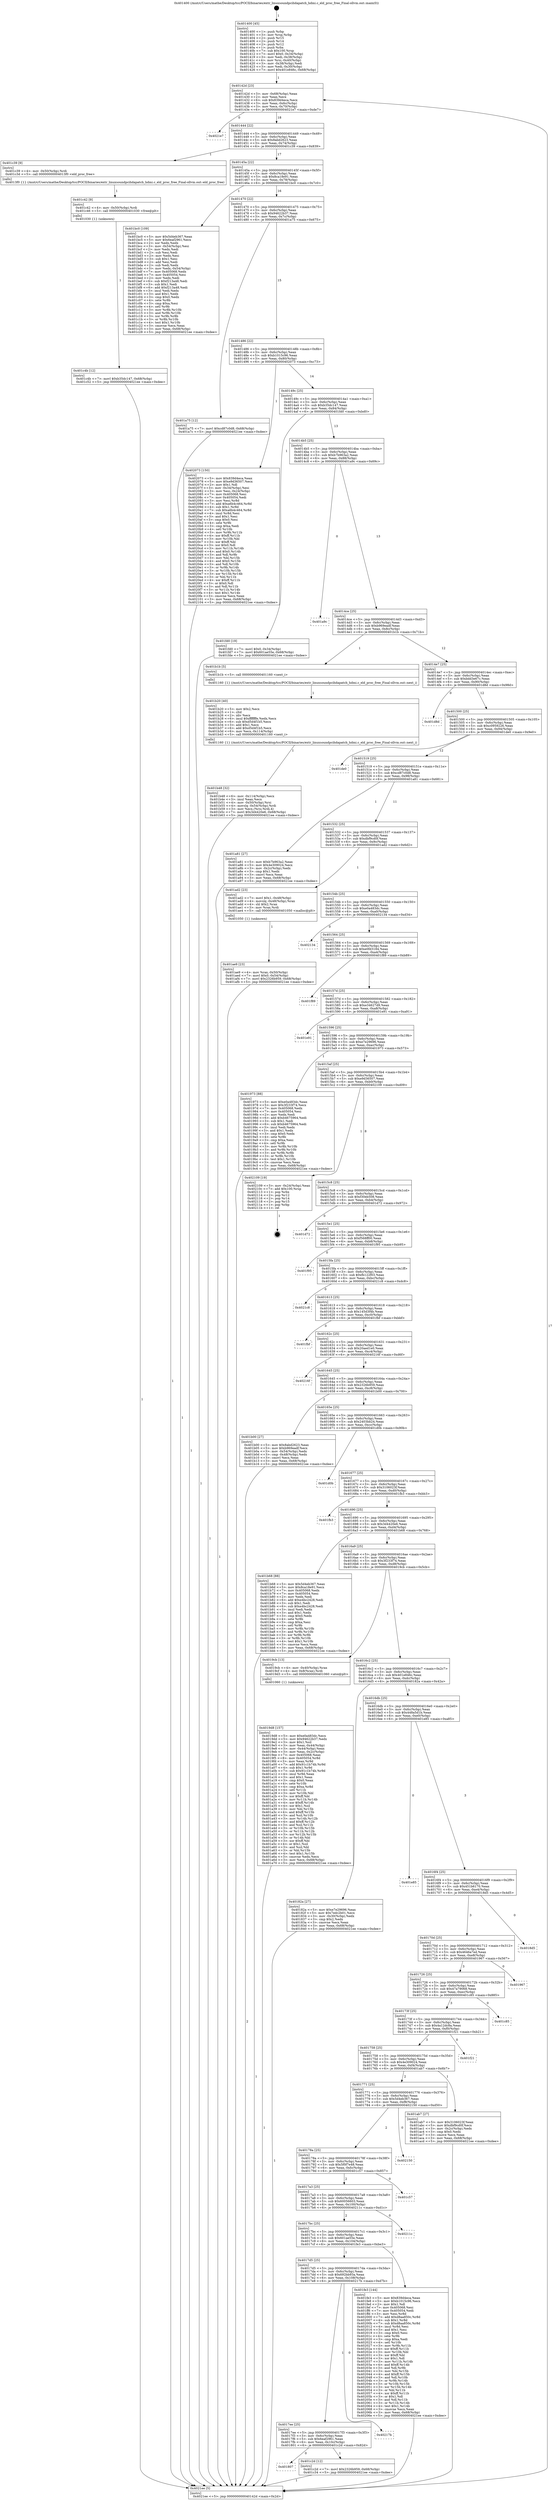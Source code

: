 digraph "0x401400" {
  label = "0x401400 (/mnt/c/Users/mathe/Desktop/tcc/POCII/binaries/extr_linuxsoundpcihdapatch_hdmi.c_eld_proc_free_Final-ollvm.out::main(0))"
  labelloc = "t"
  node[shape=record]

  Entry [label="",width=0.3,height=0.3,shape=circle,fillcolor=black,style=filled]
  "0x40142d" [label="{
     0x40142d [23]\l
     | [instrs]\l
     &nbsp;&nbsp;0x40142d \<+3\>: mov -0x68(%rbp),%eax\l
     &nbsp;&nbsp;0x401430 \<+2\>: mov %eax,%ecx\l
     &nbsp;&nbsp;0x401432 \<+6\>: sub $0x839d4eca,%ecx\l
     &nbsp;&nbsp;0x401438 \<+3\>: mov %eax,-0x6c(%rbp)\l
     &nbsp;&nbsp;0x40143b \<+3\>: mov %ecx,-0x70(%rbp)\l
     &nbsp;&nbsp;0x40143e \<+6\>: je 00000000004021e7 \<main+0xde7\>\l
  }"]
  "0x4021e7" [label="{
     0x4021e7\l
  }", style=dashed]
  "0x401444" [label="{
     0x401444 [22]\l
     | [instrs]\l
     &nbsp;&nbsp;0x401444 \<+5\>: jmp 0000000000401449 \<main+0x49\>\l
     &nbsp;&nbsp;0x401449 \<+3\>: mov -0x6c(%rbp),%eax\l
     &nbsp;&nbsp;0x40144c \<+5\>: sub $0x8abd2623,%eax\l
     &nbsp;&nbsp;0x401451 \<+3\>: mov %eax,-0x74(%rbp)\l
     &nbsp;&nbsp;0x401454 \<+6\>: je 0000000000401c39 \<main+0x839\>\l
  }"]
  Exit [label="",width=0.3,height=0.3,shape=circle,fillcolor=black,style=filled,peripheries=2]
  "0x401c39" [label="{
     0x401c39 [9]\l
     | [instrs]\l
     &nbsp;&nbsp;0x401c39 \<+4\>: mov -0x50(%rbp),%rdi\l
     &nbsp;&nbsp;0x401c3d \<+5\>: call 00000000004013f0 \<eld_proc_free\>\l
     | [calls]\l
     &nbsp;&nbsp;0x4013f0 \{1\} (/mnt/c/Users/mathe/Desktop/tcc/POCII/binaries/extr_linuxsoundpcihdapatch_hdmi.c_eld_proc_free_Final-ollvm.out::eld_proc_free)\l
  }"]
  "0x40145a" [label="{
     0x40145a [22]\l
     | [instrs]\l
     &nbsp;&nbsp;0x40145a \<+5\>: jmp 000000000040145f \<main+0x5f\>\l
     &nbsp;&nbsp;0x40145f \<+3\>: mov -0x6c(%rbp),%eax\l
     &nbsp;&nbsp;0x401462 \<+5\>: sub $0x8ca18e91,%eax\l
     &nbsp;&nbsp;0x401467 \<+3\>: mov %eax,-0x78(%rbp)\l
     &nbsp;&nbsp;0x40146a \<+6\>: je 0000000000401bc0 \<main+0x7c0\>\l
  }"]
  "0x401c4b" [label="{
     0x401c4b [12]\l
     | [instrs]\l
     &nbsp;&nbsp;0x401c4b \<+7\>: movl $0xb35dc147,-0x68(%rbp)\l
     &nbsp;&nbsp;0x401c52 \<+5\>: jmp 00000000004021ee \<main+0xdee\>\l
  }"]
  "0x401bc0" [label="{
     0x401bc0 [109]\l
     | [instrs]\l
     &nbsp;&nbsp;0x401bc0 \<+5\>: mov $0x5d4eb367,%eax\l
     &nbsp;&nbsp;0x401bc5 \<+5\>: mov $0x6eaf2961,%ecx\l
     &nbsp;&nbsp;0x401bca \<+2\>: xor %edx,%edx\l
     &nbsp;&nbsp;0x401bcc \<+3\>: mov -0x54(%rbp),%esi\l
     &nbsp;&nbsp;0x401bcf \<+2\>: mov %edx,%edi\l
     &nbsp;&nbsp;0x401bd1 \<+2\>: sub %esi,%edi\l
     &nbsp;&nbsp;0x401bd3 \<+2\>: mov %edx,%esi\l
     &nbsp;&nbsp;0x401bd5 \<+3\>: sub $0x1,%esi\l
     &nbsp;&nbsp;0x401bd8 \<+2\>: add %esi,%edi\l
     &nbsp;&nbsp;0x401bda \<+2\>: sub %edi,%edx\l
     &nbsp;&nbsp;0x401bdc \<+3\>: mov %edx,-0x54(%rbp)\l
     &nbsp;&nbsp;0x401bdf \<+7\>: mov 0x405068,%edx\l
     &nbsp;&nbsp;0x401be6 \<+7\>: mov 0x405054,%esi\l
     &nbsp;&nbsp;0x401bed \<+2\>: mov %edx,%edi\l
     &nbsp;&nbsp;0x401bef \<+6\>: sub $0xf213a48,%edi\l
     &nbsp;&nbsp;0x401bf5 \<+3\>: sub $0x1,%edi\l
     &nbsp;&nbsp;0x401bf8 \<+6\>: add $0xf213a48,%edi\l
     &nbsp;&nbsp;0x401bfe \<+3\>: imul %edi,%edx\l
     &nbsp;&nbsp;0x401c01 \<+3\>: and $0x1,%edx\l
     &nbsp;&nbsp;0x401c04 \<+3\>: cmp $0x0,%edx\l
     &nbsp;&nbsp;0x401c07 \<+4\>: sete %r8b\l
     &nbsp;&nbsp;0x401c0b \<+3\>: cmp $0xa,%esi\l
     &nbsp;&nbsp;0x401c0e \<+4\>: setl %r9b\l
     &nbsp;&nbsp;0x401c12 \<+3\>: mov %r8b,%r10b\l
     &nbsp;&nbsp;0x401c15 \<+3\>: and %r9b,%r10b\l
     &nbsp;&nbsp;0x401c18 \<+3\>: xor %r9b,%r8b\l
     &nbsp;&nbsp;0x401c1b \<+3\>: or %r8b,%r10b\l
     &nbsp;&nbsp;0x401c1e \<+4\>: test $0x1,%r10b\l
     &nbsp;&nbsp;0x401c22 \<+3\>: cmovne %ecx,%eax\l
     &nbsp;&nbsp;0x401c25 \<+3\>: mov %eax,-0x68(%rbp)\l
     &nbsp;&nbsp;0x401c28 \<+5\>: jmp 00000000004021ee \<main+0xdee\>\l
  }"]
  "0x401470" [label="{
     0x401470 [22]\l
     | [instrs]\l
     &nbsp;&nbsp;0x401470 \<+5\>: jmp 0000000000401475 \<main+0x75\>\l
     &nbsp;&nbsp;0x401475 \<+3\>: mov -0x6c(%rbp),%eax\l
     &nbsp;&nbsp;0x401478 \<+5\>: sub $0x94622b37,%eax\l
     &nbsp;&nbsp;0x40147d \<+3\>: mov %eax,-0x7c(%rbp)\l
     &nbsp;&nbsp;0x401480 \<+6\>: je 0000000000401a75 \<main+0x675\>\l
  }"]
  "0x401c42" [label="{
     0x401c42 [9]\l
     | [instrs]\l
     &nbsp;&nbsp;0x401c42 \<+4\>: mov -0x50(%rbp),%rdi\l
     &nbsp;&nbsp;0x401c46 \<+5\>: call 0000000000401030 \<free@plt\>\l
     | [calls]\l
     &nbsp;&nbsp;0x401030 \{1\} (unknown)\l
  }"]
  "0x401a75" [label="{
     0x401a75 [12]\l
     | [instrs]\l
     &nbsp;&nbsp;0x401a75 \<+7\>: movl $0xcd87c0d8,-0x68(%rbp)\l
     &nbsp;&nbsp;0x401a7c \<+5\>: jmp 00000000004021ee \<main+0xdee\>\l
  }"]
  "0x401486" [label="{
     0x401486 [22]\l
     | [instrs]\l
     &nbsp;&nbsp;0x401486 \<+5\>: jmp 000000000040148b \<main+0x8b\>\l
     &nbsp;&nbsp;0x40148b \<+3\>: mov -0x6c(%rbp),%eax\l
     &nbsp;&nbsp;0x40148e \<+5\>: sub $0xb1015c96,%eax\l
     &nbsp;&nbsp;0x401493 \<+3\>: mov %eax,-0x80(%rbp)\l
     &nbsp;&nbsp;0x401496 \<+6\>: je 0000000000402073 \<main+0xc73\>\l
  }"]
  "0x401807" [label="{
     0x401807\l
  }", style=dashed]
  "0x402073" [label="{
     0x402073 [150]\l
     | [instrs]\l
     &nbsp;&nbsp;0x402073 \<+5\>: mov $0x839d4eca,%eax\l
     &nbsp;&nbsp;0x402078 \<+5\>: mov $0xe9d36507,%ecx\l
     &nbsp;&nbsp;0x40207d \<+2\>: mov $0x1,%dl\l
     &nbsp;&nbsp;0x40207f \<+3\>: mov -0x34(%rbp),%esi\l
     &nbsp;&nbsp;0x402082 \<+3\>: mov %esi,-0x24(%rbp)\l
     &nbsp;&nbsp;0x402085 \<+7\>: mov 0x405068,%esi\l
     &nbsp;&nbsp;0x40208c \<+7\>: mov 0x405054,%edi\l
     &nbsp;&nbsp;0x402093 \<+3\>: mov %esi,%r8d\l
     &nbsp;&nbsp;0x402096 \<+7\>: add $0xa6b4c464,%r8d\l
     &nbsp;&nbsp;0x40209d \<+4\>: sub $0x1,%r8d\l
     &nbsp;&nbsp;0x4020a1 \<+7\>: sub $0xa6b4c464,%r8d\l
     &nbsp;&nbsp;0x4020a8 \<+4\>: imul %r8d,%esi\l
     &nbsp;&nbsp;0x4020ac \<+3\>: and $0x1,%esi\l
     &nbsp;&nbsp;0x4020af \<+3\>: cmp $0x0,%esi\l
     &nbsp;&nbsp;0x4020b2 \<+4\>: sete %r9b\l
     &nbsp;&nbsp;0x4020b6 \<+3\>: cmp $0xa,%edi\l
     &nbsp;&nbsp;0x4020b9 \<+4\>: setl %r10b\l
     &nbsp;&nbsp;0x4020bd \<+3\>: mov %r9b,%r11b\l
     &nbsp;&nbsp;0x4020c0 \<+4\>: xor $0xff,%r11b\l
     &nbsp;&nbsp;0x4020c4 \<+3\>: mov %r10b,%bl\l
     &nbsp;&nbsp;0x4020c7 \<+3\>: xor $0xff,%bl\l
     &nbsp;&nbsp;0x4020ca \<+3\>: xor $0x0,%dl\l
     &nbsp;&nbsp;0x4020cd \<+3\>: mov %r11b,%r14b\l
     &nbsp;&nbsp;0x4020d0 \<+4\>: and $0x0,%r14b\l
     &nbsp;&nbsp;0x4020d4 \<+3\>: and %dl,%r9b\l
     &nbsp;&nbsp;0x4020d7 \<+3\>: mov %bl,%r15b\l
     &nbsp;&nbsp;0x4020da \<+4\>: and $0x0,%r15b\l
     &nbsp;&nbsp;0x4020de \<+3\>: and %dl,%r10b\l
     &nbsp;&nbsp;0x4020e1 \<+3\>: or %r9b,%r14b\l
     &nbsp;&nbsp;0x4020e4 \<+3\>: or %r10b,%r15b\l
     &nbsp;&nbsp;0x4020e7 \<+3\>: xor %r15b,%r14b\l
     &nbsp;&nbsp;0x4020ea \<+3\>: or %bl,%r11b\l
     &nbsp;&nbsp;0x4020ed \<+4\>: xor $0xff,%r11b\l
     &nbsp;&nbsp;0x4020f1 \<+3\>: or $0x0,%dl\l
     &nbsp;&nbsp;0x4020f4 \<+3\>: and %dl,%r11b\l
     &nbsp;&nbsp;0x4020f7 \<+3\>: or %r11b,%r14b\l
     &nbsp;&nbsp;0x4020fa \<+4\>: test $0x1,%r14b\l
     &nbsp;&nbsp;0x4020fe \<+3\>: cmovne %ecx,%eax\l
     &nbsp;&nbsp;0x402101 \<+3\>: mov %eax,-0x68(%rbp)\l
     &nbsp;&nbsp;0x402104 \<+5\>: jmp 00000000004021ee \<main+0xdee\>\l
  }"]
  "0x40149c" [label="{
     0x40149c [25]\l
     | [instrs]\l
     &nbsp;&nbsp;0x40149c \<+5\>: jmp 00000000004014a1 \<main+0xa1\>\l
     &nbsp;&nbsp;0x4014a1 \<+3\>: mov -0x6c(%rbp),%eax\l
     &nbsp;&nbsp;0x4014a4 \<+5\>: sub $0xb35dc147,%eax\l
     &nbsp;&nbsp;0x4014a9 \<+6\>: mov %eax,-0x84(%rbp)\l
     &nbsp;&nbsp;0x4014af \<+6\>: je 0000000000401fd0 \<main+0xbd0\>\l
  }"]
  "0x401c2d" [label="{
     0x401c2d [12]\l
     | [instrs]\l
     &nbsp;&nbsp;0x401c2d \<+7\>: movl $0x2326b959,-0x68(%rbp)\l
     &nbsp;&nbsp;0x401c34 \<+5\>: jmp 00000000004021ee \<main+0xdee\>\l
  }"]
  "0x401fd0" [label="{
     0x401fd0 [19]\l
     | [instrs]\l
     &nbsp;&nbsp;0x401fd0 \<+7\>: movl $0x0,-0x34(%rbp)\l
     &nbsp;&nbsp;0x401fd7 \<+7\>: movl $0x601ae55e,-0x68(%rbp)\l
     &nbsp;&nbsp;0x401fde \<+5\>: jmp 00000000004021ee \<main+0xdee\>\l
  }"]
  "0x4014b5" [label="{
     0x4014b5 [25]\l
     | [instrs]\l
     &nbsp;&nbsp;0x4014b5 \<+5\>: jmp 00000000004014ba \<main+0xba\>\l
     &nbsp;&nbsp;0x4014ba \<+3\>: mov -0x6c(%rbp),%eax\l
     &nbsp;&nbsp;0x4014bd \<+5\>: sub $0xb7b963a2,%eax\l
     &nbsp;&nbsp;0x4014c2 \<+6\>: mov %eax,-0x88(%rbp)\l
     &nbsp;&nbsp;0x4014c8 \<+6\>: je 0000000000401a9c \<main+0x69c\>\l
  }"]
  "0x4017ee" [label="{
     0x4017ee [25]\l
     | [instrs]\l
     &nbsp;&nbsp;0x4017ee \<+5\>: jmp 00000000004017f3 \<main+0x3f3\>\l
     &nbsp;&nbsp;0x4017f3 \<+3\>: mov -0x6c(%rbp),%eax\l
     &nbsp;&nbsp;0x4017f6 \<+5\>: sub $0x6eaf2961,%eax\l
     &nbsp;&nbsp;0x4017fb \<+6\>: mov %eax,-0x10c(%rbp)\l
     &nbsp;&nbsp;0x401801 \<+6\>: je 0000000000401c2d \<main+0x82d\>\l
  }"]
  "0x401a9c" [label="{
     0x401a9c\l
  }", style=dashed]
  "0x4014ce" [label="{
     0x4014ce [25]\l
     | [instrs]\l
     &nbsp;&nbsp;0x4014ce \<+5\>: jmp 00000000004014d3 \<main+0xd3\>\l
     &nbsp;&nbsp;0x4014d3 \<+3\>: mov -0x6c(%rbp),%eax\l
     &nbsp;&nbsp;0x4014d6 \<+5\>: sub $0xb969eadf,%eax\l
     &nbsp;&nbsp;0x4014db \<+6\>: mov %eax,-0x8c(%rbp)\l
     &nbsp;&nbsp;0x4014e1 \<+6\>: je 0000000000401b1b \<main+0x71b\>\l
  }"]
  "0x40217b" [label="{
     0x40217b\l
  }", style=dashed]
  "0x401b1b" [label="{
     0x401b1b [5]\l
     | [instrs]\l
     &nbsp;&nbsp;0x401b1b \<+5\>: call 0000000000401160 \<next_i\>\l
     | [calls]\l
     &nbsp;&nbsp;0x401160 \{1\} (/mnt/c/Users/mathe/Desktop/tcc/POCII/binaries/extr_linuxsoundpcihdapatch_hdmi.c_eld_proc_free_Final-ollvm.out::next_i)\l
  }"]
  "0x4014e7" [label="{
     0x4014e7 [25]\l
     | [instrs]\l
     &nbsp;&nbsp;0x4014e7 \<+5\>: jmp 00000000004014ec \<main+0xec\>\l
     &nbsp;&nbsp;0x4014ec \<+3\>: mov -0x6c(%rbp),%eax\l
     &nbsp;&nbsp;0x4014ef \<+5\>: sub $0xbdd3e67c,%eax\l
     &nbsp;&nbsp;0x4014f4 \<+6\>: mov %eax,-0x90(%rbp)\l
     &nbsp;&nbsp;0x4014fa \<+6\>: je 0000000000401d8d \<main+0x98d\>\l
  }"]
  "0x4017d5" [label="{
     0x4017d5 [25]\l
     | [instrs]\l
     &nbsp;&nbsp;0x4017d5 \<+5\>: jmp 00000000004017da \<main+0x3da\>\l
     &nbsp;&nbsp;0x4017da \<+3\>: mov -0x6c(%rbp),%eax\l
     &nbsp;&nbsp;0x4017dd \<+5\>: sub $0x692bb93a,%eax\l
     &nbsp;&nbsp;0x4017e2 \<+6\>: mov %eax,-0x108(%rbp)\l
     &nbsp;&nbsp;0x4017e8 \<+6\>: je 000000000040217b \<main+0xd7b\>\l
  }"]
  "0x401d8d" [label="{
     0x401d8d\l
  }", style=dashed]
  "0x401500" [label="{
     0x401500 [25]\l
     | [instrs]\l
     &nbsp;&nbsp;0x401500 \<+5\>: jmp 0000000000401505 \<main+0x105\>\l
     &nbsp;&nbsp;0x401505 \<+3\>: mov -0x6c(%rbp),%eax\l
     &nbsp;&nbsp;0x401508 \<+5\>: sub $0xc0959226,%eax\l
     &nbsp;&nbsp;0x40150d \<+6\>: mov %eax,-0x94(%rbp)\l
     &nbsp;&nbsp;0x401513 \<+6\>: je 0000000000401de0 \<main+0x9e0\>\l
  }"]
  "0x401fe3" [label="{
     0x401fe3 [144]\l
     | [instrs]\l
     &nbsp;&nbsp;0x401fe3 \<+5\>: mov $0x839d4eca,%eax\l
     &nbsp;&nbsp;0x401fe8 \<+5\>: mov $0xb1015c96,%ecx\l
     &nbsp;&nbsp;0x401fed \<+2\>: mov $0x1,%dl\l
     &nbsp;&nbsp;0x401fef \<+7\>: mov 0x405068,%esi\l
     &nbsp;&nbsp;0x401ff6 \<+7\>: mov 0x405054,%edi\l
     &nbsp;&nbsp;0x401ffd \<+3\>: mov %esi,%r8d\l
     &nbsp;&nbsp;0x402000 \<+7\>: add $0xd8aa850c,%r8d\l
     &nbsp;&nbsp;0x402007 \<+4\>: sub $0x1,%r8d\l
     &nbsp;&nbsp;0x40200b \<+7\>: sub $0xd8aa850c,%r8d\l
     &nbsp;&nbsp;0x402012 \<+4\>: imul %r8d,%esi\l
     &nbsp;&nbsp;0x402016 \<+3\>: and $0x1,%esi\l
     &nbsp;&nbsp;0x402019 \<+3\>: cmp $0x0,%esi\l
     &nbsp;&nbsp;0x40201c \<+4\>: sete %r9b\l
     &nbsp;&nbsp;0x402020 \<+3\>: cmp $0xa,%edi\l
     &nbsp;&nbsp;0x402023 \<+4\>: setl %r10b\l
     &nbsp;&nbsp;0x402027 \<+3\>: mov %r9b,%r11b\l
     &nbsp;&nbsp;0x40202a \<+4\>: xor $0xff,%r11b\l
     &nbsp;&nbsp;0x40202e \<+3\>: mov %r10b,%bl\l
     &nbsp;&nbsp;0x402031 \<+3\>: xor $0xff,%bl\l
     &nbsp;&nbsp;0x402034 \<+3\>: xor $0x1,%dl\l
     &nbsp;&nbsp;0x402037 \<+3\>: mov %r11b,%r14b\l
     &nbsp;&nbsp;0x40203a \<+4\>: and $0xff,%r14b\l
     &nbsp;&nbsp;0x40203e \<+3\>: and %dl,%r9b\l
     &nbsp;&nbsp;0x402041 \<+3\>: mov %bl,%r15b\l
     &nbsp;&nbsp;0x402044 \<+4\>: and $0xff,%r15b\l
     &nbsp;&nbsp;0x402048 \<+3\>: and %dl,%r10b\l
     &nbsp;&nbsp;0x40204b \<+3\>: or %r9b,%r14b\l
     &nbsp;&nbsp;0x40204e \<+3\>: or %r10b,%r15b\l
     &nbsp;&nbsp;0x402051 \<+3\>: xor %r15b,%r14b\l
     &nbsp;&nbsp;0x402054 \<+3\>: or %bl,%r11b\l
     &nbsp;&nbsp;0x402057 \<+4\>: xor $0xff,%r11b\l
     &nbsp;&nbsp;0x40205b \<+3\>: or $0x1,%dl\l
     &nbsp;&nbsp;0x40205e \<+3\>: and %dl,%r11b\l
     &nbsp;&nbsp;0x402061 \<+3\>: or %r11b,%r14b\l
     &nbsp;&nbsp;0x402064 \<+4\>: test $0x1,%r14b\l
     &nbsp;&nbsp;0x402068 \<+3\>: cmovne %ecx,%eax\l
     &nbsp;&nbsp;0x40206b \<+3\>: mov %eax,-0x68(%rbp)\l
     &nbsp;&nbsp;0x40206e \<+5\>: jmp 00000000004021ee \<main+0xdee\>\l
  }"]
  "0x401de0" [label="{
     0x401de0\l
  }", style=dashed]
  "0x401519" [label="{
     0x401519 [25]\l
     | [instrs]\l
     &nbsp;&nbsp;0x401519 \<+5\>: jmp 000000000040151e \<main+0x11e\>\l
     &nbsp;&nbsp;0x40151e \<+3\>: mov -0x6c(%rbp),%eax\l
     &nbsp;&nbsp;0x401521 \<+5\>: sub $0xcd87c0d8,%eax\l
     &nbsp;&nbsp;0x401526 \<+6\>: mov %eax,-0x98(%rbp)\l
     &nbsp;&nbsp;0x40152c \<+6\>: je 0000000000401a81 \<main+0x681\>\l
  }"]
  "0x4017bc" [label="{
     0x4017bc [25]\l
     | [instrs]\l
     &nbsp;&nbsp;0x4017bc \<+5\>: jmp 00000000004017c1 \<main+0x3c1\>\l
     &nbsp;&nbsp;0x4017c1 \<+3\>: mov -0x6c(%rbp),%eax\l
     &nbsp;&nbsp;0x4017c4 \<+5\>: sub $0x601ae55e,%eax\l
     &nbsp;&nbsp;0x4017c9 \<+6\>: mov %eax,-0x104(%rbp)\l
     &nbsp;&nbsp;0x4017cf \<+6\>: je 0000000000401fe3 \<main+0xbe3\>\l
  }"]
  "0x401a81" [label="{
     0x401a81 [27]\l
     | [instrs]\l
     &nbsp;&nbsp;0x401a81 \<+5\>: mov $0xb7b963a2,%eax\l
     &nbsp;&nbsp;0x401a86 \<+5\>: mov $0x4e309024,%ecx\l
     &nbsp;&nbsp;0x401a8b \<+3\>: mov -0x2c(%rbp),%edx\l
     &nbsp;&nbsp;0x401a8e \<+3\>: cmp $0x1,%edx\l
     &nbsp;&nbsp;0x401a91 \<+3\>: cmovl %ecx,%eax\l
     &nbsp;&nbsp;0x401a94 \<+3\>: mov %eax,-0x68(%rbp)\l
     &nbsp;&nbsp;0x401a97 \<+5\>: jmp 00000000004021ee \<main+0xdee\>\l
  }"]
  "0x401532" [label="{
     0x401532 [25]\l
     | [instrs]\l
     &nbsp;&nbsp;0x401532 \<+5\>: jmp 0000000000401537 \<main+0x137\>\l
     &nbsp;&nbsp;0x401537 \<+3\>: mov -0x6c(%rbp),%eax\l
     &nbsp;&nbsp;0x40153a \<+5\>: sub $0xdbf9cd0f,%eax\l
     &nbsp;&nbsp;0x40153f \<+6\>: mov %eax,-0x9c(%rbp)\l
     &nbsp;&nbsp;0x401545 \<+6\>: je 0000000000401ad2 \<main+0x6d2\>\l
  }"]
  "0x40211c" [label="{
     0x40211c\l
  }", style=dashed]
  "0x401ad2" [label="{
     0x401ad2 [23]\l
     | [instrs]\l
     &nbsp;&nbsp;0x401ad2 \<+7\>: movl $0x1,-0x48(%rbp)\l
     &nbsp;&nbsp;0x401ad9 \<+4\>: movslq -0x48(%rbp),%rax\l
     &nbsp;&nbsp;0x401add \<+4\>: shl $0x2,%rax\l
     &nbsp;&nbsp;0x401ae1 \<+3\>: mov %rax,%rdi\l
     &nbsp;&nbsp;0x401ae4 \<+5\>: call 0000000000401050 \<malloc@plt\>\l
     | [calls]\l
     &nbsp;&nbsp;0x401050 \{1\} (unknown)\l
  }"]
  "0x40154b" [label="{
     0x40154b [25]\l
     | [instrs]\l
     &nbsp;&nbsp;0x40154b \<+5\>: jmp 0000000000401550 \<main+0x150\>\l
     &nbsp;&nbsp;0x401550 \<+3\>: mov -0x6c(%rbp),%eax\l
     &nbsp;&nbsp;0x401553 \<+5\>: sub $0xe0a483dc,%eax\l
     &nbsp;&nbsp;0x401558 \<+6\>: mov %eax,-0xa0(%rbp)\l
     &nbsp;&nbsp;0x40155e \<+6\>: je 0000000000402134 \<main+0xd34\>\l
  }"]
  "0x4017a3" [label="{
     0x4017a3 [25]\l
     | [instrs]\l
     &nbsp;&nbsp;0x4017a3 \<+5\>: jmp 00000000004017a8 \<main+0x3a8\>\l
     &nbsp;&nbsp;0x4017a8 \<+3\>: mov -0x6c(%rbp),%eax\l
     &nbsp;&nbsp;0x4017ab \<+5\>: sub $0x60056603,%eax\l
     &nbsp;&nbsp;0x4017b0 \<+6\>: mov %eax,-0x100(%rbp)\l
     &nbsp;&nbsp;0x4017b6 \<+6\>: je 000000000040211c \<main+0xd1c\>\l
  }"]
  "0x402134" [label="{
     0x402134\l
  }", style=dashed]
  "0x401564" [label="{
     0x401564 [25]\l
     | [instrs]\l
     &nbsp;&nbsp;0x401564 \<+5\>: jmp 0000000000401569 \<main+0x169\>\l
     &nbsp;&nbsp;0x401569 \<+3\>: mov -0x6c(%rbp),%eax\l
     &nbsp;&nbsp;0x40156c \<+5\>: sub $0xe0fd3184,%eax\l
     &nbsp;&nbsp;0x401571 \<+6\>: mov %eax,-0xa4(%rbp)\l
     &nbsp;&nbsp;0x401577 \<+6\>: je 0000000000401f89 \<main+0xb89\>\l
  }"]
  "0x401c57" [label="{
     0x401c57\l
  }", style=dashed]
  "0x401f89" [label="{
     0x401f89\l
  }", style=dashed]
  "0x40157d" [label="{
     0x40157d [25]\l
     | [instrs]\l
     &nbsp;&nbsp;0x40157d \<+5\>: jmp 0000000000401582 \<main+0x182\>\l
     &nbsp;&nbsp;0x401582 \<+3\>: mov -0x6c(%rbp),%eax\l
     &nbsp;&nbsp;0x401585 \<+5\>: sub $0xe34627d9,%eax\l
     &nbsp;&nbsp;0x40158a \<+6\>: mov %eax,-0xa8(%rbp)\l
     &nbsp;&nbsp;0x401590 \<+6\>: je 0000000000401e91 \<main+0xa91\>\l
  }"]
  "0x40178a" [label="{
     0x40178a [25]\l
     | [instrs]\l
     &nbsp;&nbsp;0x40178a \<+5\>: jmp 000000000040178f \<main+0x38f\>\l
     &nbsp;&nbsp;0x40178f \<+3\>: mov -0x6c(%rbp),%eax\l
     &nbsp;&nbsp;0x401792 \<+5\>: sub $0x5f0f7e48,%eax\l
     &nbsp;&nbsp;0x401797 \<+6\>: mov %eax,-0xfc(%rbp)\l
     &nbsp;&nbsp;0x40179d \<+6\>: je 0000000000401c57 \<main+0x857\>\l
  }"]
  "0x401e91" [label="{
     0x401e91\l
  }", style=dashed]
  "0x401596" [label="{
     0x401596 [25]\l
     | [instrs]\l
     &nbsp;&nbsp;0x401596 \<+5\>: jmp 000000000040159b \<main+0x19b\>\l
     &nbsp;&nbsp;0x40159b \<+3\>: mov -0x6c(%rbp),%eax\l
     &nbsp;&nbsp;0x40159e \<+5\>: sub $0xe7e29696,%eax\l
     &nbsp;&nbsp;0x4015a3 \<+6\>: mov %eax,-0xac(%rbp)\l
     &nbsp;&nbsp;0x4015a9 \<+6\>: je 0000000000401973 \<main+0x573\>\l
  }"]
  "0x402150" [label="{
     0x402150\l
  }", style=dashed]
  "0x401973" [label="{
     0x401973 [88]\l
     | [instrs]\l
     &nbsp;&nbsp;0x401973 \<+5\>: mov $0xe0a483dc,%eax\l
     &nbsp;&nbsp;0x401978 \<+5\>: mov $0x3f233f74,%ecx\l
     &nbsp;&nbsp;0x40197d \<+7\>: mov 0x405068,%edx\l
     &nbsp;&nbsp;0x401984 \<+7\>: mov 0x405054,%esi\l
     &nbsp;&nbsp;0x40198b \<+2\>: mov %edx,%edi\l
     &nbsp;&nbsp;0x40198d \<+6\>: add $0xb4675964,%edi\l
     &nbsp;&nbsp;0x401993 \<+3\>: sub $0x1,%edi\l
     &nbsp;&nbsp;0x401996 \<+6\>: sub $0xb4675964,%edi\l
     &nbsp;&nbsp;0x40199c \<+3\>: imul %edi,%edx\l
     &nbsp;&nbsp;0x40199f \<+3\>: and $0x1,%edx\l
     &nbsp;&nbsp;0x4019a2 \<+3\>: cmp $0x0,%edx\l
     &nbsp;&nbsp;0x4019a5 \<+4\>: sete %r8b\l
     &nbsp;&nbsp;0x4019a9 \<+3\>: cmp $0xa,%esi\l
     &nbsp;&nbsp;0x4019ac \<+4\>: setl %r9b\l
     &nbsp;&nbsp;0x4019b0 \<+3\>: mov %r8b,%r10b\l
     &nbsp;&nbsp;0x4019b3 \<+3\>: and %r9b,%r10b\l
     &nbsp;&nbsp;0x4019b6 \<+3\>: xor %r9b,%r8b\l
     &nbsp;&nbsp;0x4019b9 \<+3\>: or %r8b,%r10b\l
     &nbsp;&nbsp;0x4019bc \<+4\>: test $0x1,%r10b\l
     &nbsp;&nbsp;0x4019c0 \<+3\>: cmovne %ecx,%eax\l
     &nbsp;&nbsp;0x4019c3 \<+3\>: mov %eax,-0x68(%rbp)\l
     &nbsp;&nbsp;0x4019c6 \<+5\>: jmp 00000000004021ee \<main+0xdee\>\l
  }"]
  "0x4015af" [label="{
     0x4015af [25]\l
     | [instrs]\l
     &nbsp;&nbsp;0x4015af \<+5\>: jmp 00000000004015b4 \<main+0x1b4\>\l
     &nbsp;&nbsp;0x4015b4 \<+3\>: mov -0x6c(%rbp),%eax\l
     &nbsp;&nbsp;0x4015b7 \<+5\>: sub $0xe9d36507,%eax\l
     &nbsp;&nbsp;0x4015bc \<+6\>: mov %eax,-0xb0(%rbp)\l
     &nbsp;&nbsp;0x4015c2 \<+6\>: je 0000000000402109 \<main+0xd09\>\l
  }"]
  "0x401b48" [label="{
     0x401b48 [32]\l
     | [instrs]\l
     &nbsp;&nbsp;0x401b48 \<+6\>: mov -0x114(%rbp),%ecx\l
     &nbsp;&nbsp;0x401b4e \<+3\>: imul %eax,%ecx\l
     &nbsp;&nbsp;0x401b51 \<+4\>: mov -0x50(%rbp),%rsi\l
     &nbsp;&nbsp;0x401b55 \<+4\>: movslq -0x54(%rbp),%rdi\l
     &nbsp;&nbsp;0x401b59 \<+3\>: mov %ecx,(%rsi,%rdi,4)\l
     &nbsp;&nbsp;0x401b5c \<+7\>: movl $0x3d4420e6,-0x68(%rbp)\l
     &nbsp;&nbsp;0x401b63 \<+5\>: jmp 00000000004021ee \<main+0xdee\>\l
  }"]
  "0x402109" [label="{
     0x402109 [19]\l
     | [instrs]\l
     &nbsp;&nbsp;0x402109 \<+3\>: mov -0x24(%rbp),%eax\l
     &nbsp;&nbsp;0x40210c \<+7\>: add $0x100,%rsp\l
     &nbsp;&nbsp;0x402113 \<+1\>: pop %rbx\l
     &nbsp;&nbsp;0x402114 \<+2\>: pop %r12\l
     &nbsp;&nbsp;0x402116 \<+2\>: pop %r14\l
     &nbsp;&nbsp;0x402118 \<+2\>: pop %r15\l
     &nbsp;&nbsp;0x40211a \<+1\>: pop %rbp\l
     &nbsp;&nbsp;0x40211b \<+1\>: ret\l
  }"]
  "0x4015c8" [label="{
     0x4015c8 [25]\l
     | [instrs]\l
     &nbsp;&nbsp;0x4015c8 \<+5\>: jmp 00000000004015cd \<main+0x1cd\>\l
     &nbsp;&nbsp;0x4015cd \<+3\>: mov -0x6c(%rbp),%eax\l
     &nbsp;&nbsp;0x4015d0 \<+5\>: sub $0xf30eb508,%eax\l
     &nbsp;&nbsp;0x4015d5 \<+6\>: mov %eax,-0xb4(%rbp)\l
     &nbsp;&nbsp;0x4015db \<+6\>: je 0000000000401d72 \<main+0x972\>\l
  }"]
  "0x401b20" [label="{
     0x401b20 [40]\l
     | [instrs]\l
     &nbsp;&nbsp;0x401b20 \<+5\>: mov $0x2,%ecx\l
     &nbsp;&nbsp;0x401b25 \<+1\>: cltd\l
     &nbsp;&nbsp;0x401b26 \<+2\>: idiv %ecx\l
     &nbsp;&nbsp;0x401b28 \<+6\>: imul $0xfffffffe,%edx,%ecx\l
     &nbsp;&nbsp;0x401b2e \<+6\>: sub $0xd5d4f1b5,%ecx\l
     &nbsp;&nbsp;0x401b34 \<+3\>: add $0x1,%ecx\l
     &nbsp;&nbsp;0x401b37 \<+6\>: add $0xd5d4f1b5,%ecx\l
     &nbsp;&nbsp;0x401b3d \<+6\>: mov %ecx,-0x114(%rbp)\l
     &nbsp;&nbsp;0x401b43 \<+5\>: call 0000000000401160 \<next_i\>\l
     | [calls]\l
     &nbsp;&nbsp;0x401160 \{1\} (/mnt/c/Users/mathe/Desktop/tcc/POCII/binaries/extr_linuxsoundpcihdapatch_hdmi.c_eld_proc_free_Final-ollvm.out::next_i)\l
  }"]
  "0x401d72" [label="{
     0x401d72\l
  }", style=dashed]
  "0x4015e1" [label="{
     0x4015e1 [25]\l
     | [instrs]\l
     &nbsp;&nbsp;0x4015e1 \<+5\>: jmp 00000000004015e6 \<main+0x1e6\>\l
     &nbsp;&nbsp;0x4015e6 \<+3\>: mov -0x6c(%rbp),%eax\l
     &nbsp;&nbsp;0x4015e9 \<+5\>: sub $0xf568ff00,%eax\l
     &nbsp;&nbsp;0x4015ee \<+6\>: mov %eax,-0xb8(%rbp)\l
     &nbsp;&nbsp;0x4015f4 \<+6\>: je 0000000000401f95 \<main+0xb95\>\l
  }"]
  "0x401ae9" [label="{
     0x401ae9 [23]\l
     | [instrs]\l
     &nbsp;&nbsp;0x401ae9 \<+4\>: mov %rax,-0x50(%rbp)\l
     &nbsp;&nbsp;0x401aed \<+7\>: movl $0x0,-0x54(%rbp)\l
     &nbsp;&nbsp;0x401af4 \<+7\>: movl $0x2326b959,-0x68(%rbp)\l
     &nbsp;&nbsp;0x401afb \<+5\>: jmp 00000000004021ee \<main+0xdee\>\l
  }"]
  "0x401f95" [label="{
     0x401f95\l
  }", style=dashed]
  "0x4015fa" [label="{
     0x4015fa [25]\l
     | [instrs]\l
     &nbsp;&nbsp;0x4015fa \<+5\>: jmp 00000000004015ff \<main+0x1ff\>\l
     &nbsp;&nbsp;0x4015ff \<+3\>: mov -0x6c(%rbp),%eax\l
     &nbsp;&nbsp;0x401602 \<+5\>: sub $0xfb122f03,%eax\l
     &nbsp;&nbsp;0x401607 \<+6\>: mov %eax,-0xbc(%rbp)\l
     &nbsp;&nbsp;0x40160d \<+6\>: je 00000000004021c8 \<main+0xdc8\>\l
  }"]
  "0x401771" [label="{
     0x401771 [25]\l
     | [instrs]\l
     &nbsp;&nbsp;0x401771 \<+5\>: jmp 0000000000401776 \<main+0x376\>\l
     &nbsp;&nbsp;0x401776 \<+3\>: mov -0x6c(%rbp),%eax\l
     &nbsp;&nbsp;0x401779 \<+5\>: sub $0x5d4eb367,%eax\l
     &nbsp;&nbsp;0x40177e \<+6\>: mov %eax,-0xf8(%rbp)\l
     &nbsp;&nbsp;0x401784 \<+6\>: je 0000000000402150 \<main+0xd50\>\l
  }"]
  "0x4021c8" [label="{
     0x4021c8\l
  }", style=dashed]
  "0x401613" [label="{
     0x401613 [25]\l
     | [instrs]\l
     &nbsp;&nbsp;0x401613 \<+5\>: jmp 0000000000401618 \<main+0x218\>\l
     &nbsp;&nbsp;0x401618 \<+3\>: mov -0x6c(%rbp),%eax\l
     &nbsp;&nbsp;0x40161b \<+5\>: sub $0x145d3f4b,%eax\l
     &nbsp;&nbsp;0x401620 \<+6\>: mov %eax,-0xc0(%rbp)\l
     &nbsp;&nbsp;0x401626 \<+6\>: je 0000000000401fbf \<main+0xbbf\>\l
  }"]
  "0x401ab7" [label="{
     0x401ab7 [27]\l
     | [instrs]\l
     &nbsp;&nbsp;0x401ab7 \<+5\>: mov $0x3106023f,%eax\l
     &nbsp;&nbsp;0x401abc \<+5\>: mov $0xdbf9cd0f,%ecx\l
     &nbsp;&nbsp;0x401ac1 \<+3\>: mov -0x2c(%rbp),%edx\l
     &nbsp;&nbsp;0x401ac4 \<+3\>: cmp $0x0,%edx\l
     &nbsp;&nbsp;0x401ac7 \<+3\>: cmove %ecx,%eax\l
     &nbsp;&nbsp;0x401aca \<+3\>: mov %eax,-0x68(%rbp)\l
     &nbsp;&nbsp;0x401acd \<+5\>: jmp 00000000004021ee \<main+0xdee\>\l
  }"]
  "0x401fbf" [label="{
     0x401fbf\l
  }", style=dashed]
  "0x40162c" [label="{
     0x40162c [25]\l
     | [instrs]\l
     &nbsp;&nbsp;0x40162c \<+5\>: jmp 0000000000401631 \<main+0x231\>\l
     &nbsp;&nbsp;0x401631 \<+3\>: mov -0x6c(%rbp),%eax\l
     &nbsp;&nbsp;0x401634 \<+5\>: sub $0x20aed1e0,%eax\l
     &nbsp;&nbsp;0x401639 \<+6\>: mov %eax,-0xc4(%rbp)\l
     &nbsp;&nbsp;0x40163f \<+6\>: je 000000000040216f \<main+0xd6f\>\l
  }"]
  "0x401758" [label="{
     0x401758 [25]\l
     | [instrs]\l
     &nbsp;&nbsp;0x401758 \<+5\>: jmp 000000000040175d \<main+0x35d\>\l
     &nbsp;&nbsp;0x40175d \<+3\>: mov -0x6c(%rbp),%eax\l
     &nbsp;&nbsp;0x401760 \<+5\>: sub $0x4e309024,%eax\l
     &nbsp;&nbsp;0x401765 \<+6\>: mov %eax,-0xf4(%rbp)\l
     &nbsp;&nbsp;0x40176b \<+6\>: je 0000000000401ab7 \<main+0x6b7\>\l
  }"]
  "0x40216f" [label="{
     0x40216f\l
  }", style=dashed]
  "0x401645" [label="{
     0x401645 [25]\l
     | [instrs]\l
     &nbsp;&nbsp;0x401645 \<+5\>: jmp 000000000040164a \<main+0x24a\>\l
     &nbsp;&nbsp;0x40164a \<+3\>: mov -0x6c(%rbp),%eax\l
     &nbsp;&nbsp;0x40164d \<+5\>: sub $0x2326b959,%eax\l
     &nbsp;&nbsp;0x401652 \<+6\>: mov %eax,-0xc8(%rbp)\l
     &nbsp;&nbsp;0x401658 \<+6\>: je 0000000000401b00 \<main+0x700\>\l
  }"]
  "0x401f21" [label="{
     0x401f21\l
  }", style=dashed]
  "0x401b00" [label="{
     0x401b00 [27]\l
     | [instrs]\l
     &nbsp;&nbsp;0x401b00 \<+5\>: mov $0x8abd2623,%eax\l
     &nbsp;&nbsp;0x401b05 \<+5\>: mov $0xb969eadf,%ecx\l
     &nbsp;&nbsp;0x401b0a \<+3\>: mov -0x54(%rbp),%edx\l
     &nbsp;&nbsp;0x401b0d \<+3\>: cmp -0x48(%rbp),%edx\l
     &nbsp;&nbsp;0x401b10 \<+3\>: cmovl %ecx,%eax\l
     &nbsp;&nbsp;0x401b13 \<+3\>: mov %eax,-0x68(%rbp)\l
     &nbsp;&nbsp;0x401b16 \<+5\>: jmp 00000000004021ee \<main+0xdee\>\l
  }"]
  "0x40165e" [label="{
     0x40165e [25]\l
     | [instrs]\l
     &nbsp;&nbsp;0x40165e \<+5\>: jmp 0000000000401663 \<main+0x263\>\l
     &nbsp;&nbsp;0x401663 \<+3\>: mov -0x6c(%rbp),%eax\l
     &nbsp;&nbsp;0x401666 \<+5\>: sub $0x2403bb24,%eax\l
     &nbsp;&nbsp;0x40166b \<+6\>: mov %eax,-0xcc(%rbp)\l
     &nbsp;&nbsp;0x401671 \<+6\>: je 0000000000401d0b \<main+0x90b\>\l
  }"]
  "0x40173f" [label="{
     0x40173f [25]\l
     | [instrs]\l
     &nbsp;&nbsp;0x40173f \<+5\>: jmp 0000000000401744 \<main+0x344\>\l
     &nbsp;&nbsp;0x401744 \<+3\>: mov -0x6c(%rbp),%eax\l
     &nbsp;&nbsp;0x401747 \<+5\>: sub $0x4a12dc8a,%eax\l
     &nbsp;&nbsp;0x40174c \<+6\>: mov %eax,-0xf0(%rbp)\l
     &nbsp;&nbsp;0x401752 \<+6\>: je 0000000000401f21 \<main+0xb21\>\l
  }"]
  "0x401d0b" [label="{
     0x401d0b\l
  }", style=dashed]
  "0x401677" [label="{
     0x401677 [25]\l
     | [instrs]\l
     &nbsp;&nbsp;0x401677 \<+5\>: jmp 000000000040167c \<main+0x27c\>\l
     &nbsp;&nbsp;0x40167c \<+3\>: mov -0x6c(%rbp),%eax\l
     &nbsp;&nbsp;0x40167f \<+5\>: sub $0x3106023f,%eax\l
     &nbsp;&nbsp;0x401684 \<+6\>: mov %eax,-0xd0(%rbp)\l
     &nbsp;&nbsp;0x40168a \<+6\>: je 0000000000401fb3 \<main+0xbb3\>\l
  }"]
  "0x401c85" [label="{
     0x401c85\l
  }", style=dashed]
  "0x401fb3" [label="{
     0x401fb3\l
  }", style=dashed]
  "0x401690" [label="{
     0x401690 [25]\l
     | [instrs]\l
     &nbsp;&nbsp;0x401690 \<+5\>: jmp 0000000000401695 \<main+0x295\>\l
     &nbsp;&nbsp;0x401695 \<+3\>: mov -0x6c(%rbp),%eax\l
     &nbsp;&nbsp;0x401698 \<+5\>: sub $0x3d4420e6,%eax\l
     &nbsp;&nbsp;0x40169d \<+6\>: mov %eax,-0xd4(%rbp)\l
     &nbsp;&nbsp;0x4016a3 \<+6\>: je 0000000000401b68 \<main+0x768\>\l
  }"]
  "0x401726" [label="{
     0x401726 [25]\l
     | [instrs]\l
     &nbsp;&nbsp;0x401726 \<+5\>: jmp 000000000040172b \<main+0x32b\>\l
     &nbsp;&nbsp;0x40172b \<+3\>: mov -0x6c(%rbp),%eax\l
     &nbsp;&nbsp;0x40172e \<+5\>: sub $0x47a79068,%eax\l
     &nbsp;&nbsp;0x401733 \<+6\>: mov %eax,-0xec(%rbp)\l
     &nbsp;&nbsp;0x401739 \<+6\>: je 0000000000401c85 \<main+0x885\>\l
  }"]
  "0x401b68" [label="{
     0x401b68 [88]\l
     | [instrs]\l
     &nbsp;&nbsp;0x401b68 \<+5\>: mov $0x5d4eb367,%eax\l
     &nbsp;&nbsp;0x401b6d \<+5\>: mov $0x8ca18e91,%ecx\l
     &nbsp;&nbsp;0x401b72 \<+7\>: mov 0x405068,%edx\l
     &nbsp;&nbsp;0x401b79 \<+7\>: mov 0x405054,%esi\l
     &nbsp;&nbsp;0x401b80 \<+2\>: mov %edx,%edi\l
     &nbsp;&nbsp;0x401b82 \<+6\>: add $0xe4bc2428,%edi\l
     &nbsp;&nbsp;0x401b88 \<+3\>: sub $0x1,%edi\l
     &nbsp;&nbsp;0x401b8b \<+6\>: sub $0xe4bc2428,%edi\l
     &nbsp;&nbsp;0x401b91 \<+3\>: imul %edi,%edx\l
     &nbsp;&nbsp;0x401b94 \<+3\>: and $0x1,%edx\l
     &nbsp;&nbsp;0x401b97 \<+3\>: cmp $0x0,%edx\l
     &nbsp;&nbsp;0x401b9a \<+4\>: sete %r8b\l
     &nbsp;&nbsp;0x401b9e \<+3\>: cmp $0xa,%esi\l
     &nbsp;&nbsp;0x401ba1 \<+4\>: setl %r9b\l
     &nbsp;&nbsp;0x401ba5 \<+3\>: mov %r8b,%r10b\l
     &nbsp;&nbsp;0x401ba8 \<+3\>: and %r9b,%r10b\l
     &nbsp;&nbsp;0x401bab \<+3\>: xor %r9b,%r8b\l
     &nbsp;&nbsp;0x401bae \<+3\>: or %r8b,%r10b\l
     &nbsp;&nbsp;0x401bb1 \<+4\>: test $0x1,%r10b\l
     &nbsp;&nbsp;0x401bb5 \<+3\>: cmovne %ecx,%eax\l
     &nbsp;&nbsp;0x401bb8 \<+3\>: mov %eax,-0x68(%rbp)\l
     &nbsp;&nbsp;0x401bbb \<+5\>: jmp 00000000004021ee \<main+0xdee\>\l
  }"]
  "0x4016a9" [label="{
     0x4016a9 [25]\l
     | [instrs]\l
     &nbsp;&nbsp;0x4016a9 \<+5\>: jmp 00000000004016ae \<main+0x2ae\>\l
     &nbsp;&nbsp;0x4016ae \<+3\>: mov -0x6c(%rbp),%eax\l
     &nbsp;&nbsp;0x4016b1 \<+5\>: sub $0x3f233f74,%eax\l
     &nbsp;&nbsp;0x4016b6 \<+6\>: mov %eax,-0xd8(%rbp)\l
     &nbsp;&nbsp;0x4016bc \<+6\>: je 00000000004019cb \<main+0x5cb\>\l
  }"]
  "0x401967" [label="{
     0x401967\l
  }", style=dashed]
  "0x4019cb" [label="{
     0x4019cb [13]\l
     | [instrs]\l
     &nbsp;&nbsp;0x4019cb \<+4\>: mov -0x40(%rbp),%rax\l
     &nbsp;&nbsp;0x4019cf \<+4\>: mov 0x8(%rax),%rdi\l
     &nbsp;&nbsp;0x4019d3 \<+5\>: call 0000000000401060 \<atoi@plt\>\l
     | [calls]\l
     &nbsp;&nbsp;0x401060 \{1\} (unknown)\l
  }"]
  "0x4016c2" [label="{
     0x4016c2 [25]\l
     | [instrs]\l
     &nbsp;&nbsp;0x4016c2 \<+5\>: jmp 00000000004016c7 \<main+0x2c7\>\l
     &nbsp;&nbsp;0x4016c7 \<+3\>: mov -0x6c(%rbp),%eax\l
     &nbsp;&nbsp;0x4016ca \<+5\>: sub $0x401e846c,%eax\l
     &nbsp;&nbsp;0x4016cf \<+6\>: mov %eax,-0xdc(%rbp)\l
     &nbsp;&nbsp;0x4016d5 \<+6\>: je 000000000040182a \<main+0x42a\>\l
  }"]
  "0x40170d" [label="{
     0x40170d [25]\l
     | [instrs]\l
     &nbsp;&nbsp;0x40170d \<+5\>: jmp 0000000000401712 \<main+0x312\>\l
     &nbsp;&nbsp;0x401712 \<+3\>: mov -0x6c(%rbp),%eax\l
     &nbsp;&nbsp;0x401715 \<+5\>: sub $0x4646a7ed,%eax\l
     &nbsp;&nbsp;0x40171a \<+6\>: mov %eax,-0xe8(%rbp)\l
     &nbsp;&nbsp;0x401720 \<+6\>: je 0000000000401967 \<main+0x567\>\l
  }"]
  "0x40182a" [label="{
     0x40182a [27]\l
     | [instrs]\l
     &nbsp;&nbsp;0x40182a \<+5\>: mov $0xe7e29696,%eax\l
     &nbsp;&nbsp;0x40182f \<+5\>: mov $0x7edc2b01,%ecx\l
     &nbsp;&nbsp;0x401834 \<+3\>: mov -0x30(%rbp),%edx\l
     &nbsp;&nbsp;0x401837 \<+3\>: cmp $0x2,%edx\l
     &nbsp;&nbsp;0x40183a \<+3\>: cmovne %ecx,%eax\l
     &nbsp;&nbsp;0x40183d \<+3\>: mov %eax,-0x68(%rbp)\l
     &nbsp;&nbsp;0x401840 \<+5\>: jmp 00000000004021ee \<main+0xdee\>\l
  }"]
  "0x4016db" [label="{
     0x4016db [25]\l
     | [instrs]\l
     &nbsp;&nbsp;0x4016db \<+5\>: jmp 00000000004016e0 \<main+0x2e0\>\l
     &nbsp;&nbsp;0x4016e0 \<+3\>: mov -0x6c(%rbp),%eax\l
     &nbsp;&nbsp;0x4016e3 \<+5\>: sub $0x448a5d1b,%eax\l
     &nbsp;&nbsp;0x4016e8 \<+6\>: mov %eax,-0xe0(%rbp)\l
     &nbsp;&nbsp;0x4016ee \<+6\>: je 0000000000401e85 \<main+0xa85\>\l
  }"]
  "0x4021ee" [label="{
     0x4021ee [5]\l
     | [instrs]\l
     &nbsp;&nbsp;0x4021ee \<+5\>: jmp 000000000040142d \<main+0x2d\>\l
  }"]
  "0x401400" [label="{
     0x401400 [45]\l
     | [instrs]\l
     &nbsp;&nbsp;0x401400 \<+1\>: push %rbp\l
     &nbsp;&nbsp;0x401401 \<+3\>: mov %rsp,%rbp\l
     &nbsp;&nbsp;0x401404 \<+2\>: push %r15\l
     &nbsp;&nbsp;0x401406 \<+2\>: push %r14\l
     &nbsp;&nbsp;0x401408 \<+2\>: push %r12\l
     &nbsp;&nbsp;0x40140a \<+1\>: push %rbx\l
     &nbsp;&nbsp;0x40140b \<+7\>: sub $0x100,%rsp\l
     &nbsp;&nbsp;0x401412 \<+7\>: movl $0x0,-0x34(%rbp)\l
     &nbsp;&nbsp;0x401419 \<+3\>: mov %edi,-0x38(%rbp)\l
     &nbsp;&nbsp;0x40141c \<+4\>: mov %rsi,-0x40(%rbp)\l
     &nbsp;&nbsp;0x401420 \<+3\>: mov -0x38(%rbp),%edi\l
     &nbsp;&nbsp;0x401423 \<+3\>: mov %edi,-0x30(%rbp)\l
     &nbsp;&nbsp;0x401426 \<+7\>: movl $0x401e846c,-0x68(%rbp)\l
  }"]
  "0x4019d8" [label="{
     0x4019d8 [157]\l
     | [instrs]\l
     &nbsp;&nbsp;0x4019d8 \<+5\>: mov $0xe0a483dc,%ecx\l
     &nbsp;&nbsp;0x4019dd \<+5\>: mov $0x94622b37,%edx\l
     &nbsp;&nbsp;0x4019e2 \<+3\>: mov $0x1,%sil\l
     &nbsp;&nbsp;0x4019e5 \<+3\>: mov %eax,-0x44(%rbp)\l
     &nbsp;&nbsp;0x4019e8 \<+3\>: mov -0x44(%rbp),%eax\l
     &nbsp;&nbsp;0x4019eb \<+3\>: mov %eax,-0x2c(%rbp)\l
     &nbsp;&nbsp;0x4019ee \<+7\>: mov 0x405068,%eax\l
     &nbsp;&nbsp;0x4019f5 \<+8\>: mov 0x405054,%r8d\l
     &nbsp;&nbsp;0x4019fd \<+3\>: mov %eax,%r9d\l
     &nbsp;&nbsp;0x401a00 \<+7\>: add $0x91c1b74b,%r9d\l
     &nbsp;&nbsp;0x401a07 \<+4\>: sub $0x1,%r9d\l
     &nbsp;&nbsp;0x401a0b \<+7\>: sub $0x91c1b74b,%r9d\l
     &nbsp;&nbsp;0x401a12 \<+4\>: imul %r9d,%eax\l
     &nbsp;&nbsp;0x401a16 \<+3\>: and $0x1,%eax\l
     &nbsp;&nbsp;0x401a19 \<+3\>: cmp $0x0,%eax\l
     &nbsp;&nbsp;0x401a1c \<+4\>: sete %r10b\l
     &nbsp;&nbsp;0x401a20 \<+4\>: cmp $0xa,%r8d\l
     &nbsp;&nbsp;0x401a24 \<+4\>: setl %r11b\l
     &nbsp;&nbsp;0x401a28 \<+3\>: mov %r10b,%bl\l
     &nbsp;&nbsp;0x401a2b \<+3\>: xor $0xff,%bl\l
     &nbsp;&nbsp;0x401a2e \<+3\>: mov %r11b,%r14b\l
     &nbsp;&nbsp;0x401a31 \<+4\>: xor $0xff,%r14b\l
     &nbsp;&nbsp;0x401a35 \<+4\>: xor $0x1,%sil\l
     &nbsp;&nbsp;0x401a39 \<+3\>: mov %bl,%r15b\l
     &nbsp;&nbsp;0x401a3c \<+4\>: and $0xff,%r15b\l
     &nbsp;&nbsp;0x401a40 \<+3\>: and %sil,%r10b\l
     &nbsp;&nbsp;0x401a43 \<+3\>: mov %r14b,%r12b\l
     &nbsp;&nbsp;0x401a46 \<+4\>: and $0xff,%r12b\l
     &nbsp;&nbsp;0x401a4a \<+3\>: and %sil,%r11b\l
     &nbsp;&nbsp;0x401a4d \<+3\>: or %r10b,%r15b\l
     &nbsp;&nbsp;0x401a50 \<+3\>: or %r11b,%r12b\l
     &nbsp;&nbsp;0x401a53 \<+3\>: xor %r12b,%r15b\l
     &nbsp;&nbsp;0x401a56 \<+3\>: or %r14b,%bl\l
     &nbsp;&nbsp;0x401a59 \<+3\>: xor $0xff,%bl\l
     &nbsp;&nbsp;0x401a5c \<+4\>: or $0x1,%sil\l
     &nbsp;&nbsp;0x401a60 \<+3\>: and %sil,%bl\l
     &nbsp;&nbsp;0x401a63 \<+3\>: or %bl,%r15b\l
     &nbsp;&nbsp;0x401a66 \<+4\>: test $0x1,%r15b\l
     &nbsp;&nbsp;0x401a6a \<+3\>: cmovne %edx,%ecx\l
     &nbsp;&nbsp;0x401a6d \<+3\>: mov %ecx,-0x68(%rbp)\l
     &nbsp;&nbsp;0x401a70 \<+5\>: jmp 00000000004021ee \<main+0xdee\>\l
  }"]
  "0x4018d5" [label="{
     0x4018d5\l
  }", style=dashed]
  "0x401e85" [label="{
     0x401e85\l
  }", style=dashed]
  "0x4016f4" [label="{
     0x4016f4 [25]\l
     | [instrs]\l
     &nbsp;&nbsp;0x4016f4 \<+5\>: jmp 00000000004016f9 \<main+0x2f9\>\l
     &nbsp;&nbsp;0x4016f9 \<+3\>: mov -0x6c(%rbp),%eax\l
     &nbsp;&nbsp;0x4016fc \<+5\>: sub $0x451b6170,%eax\l
     &nbsp;&nbsp;0x401701 \<+6\>: mov %eax,-0xe4(%rbp)\l
     &nbsp;&nbsp;0x401707 \<+6\>: je 00000000004018d5 \<main+0x4d5\>\l
  }"]
  Entry -> "0x401400" [label=" 1"]
  "0x40142d" -> "0x4021e7" [label=" 0"]
  "0x40142d" -> "0x401444" [label=" 18"]
  "0x402109" -> Exit [label=" 1"]
  "0x401444" -> "0x401c39" [label=" 1"]
  "0x401444" -> "0x40145a" [label=" 17"]
  "0x402073" -> "0x4021ee" [label=" 1"]
  "0x40145a" -> "0x401bc0" [label=" 1"]
  "0x40145a" -> "0x401470" [label=" 16"]
  "0x401fe3" -> "0x4021ee" [label=" 1"]
  "0x401470" -> "0x401a75" [label=" 1"]
  "0x401470" -> "0x401486" [label=" 15"]
  "0x401fd0" -> "0x4021ee" [label=" 1"]
  "0x401486" -> "0x402073" [label=" 1"]
  "0x401486" -> "0x40149c" [label=" 14"]
  "0x401c4b" -> "0x4021ee" [label=" 1"]
  "0x40149c" -> "0x401fd0" [label=" 1"]
  "0x40149c" -> "0x4014b5" [label=" 13"]
  "0x401c42" -> "0x401c4b" [label=" 1"]
  "0x4014b5" -> "0x401a9c" [label=" 0"]
  "0x4014b5" -> "0x4014ce" [label=" 13"]
  "0x401c2d" -> "0x4021ee" [label=" 1"]
  "0x4014ce" -> "0x401b1b" [label=" 1"]
  "0x4014ce" -> "0x4014e7" [label=" 12"]
  "0x4017ee" -> "0x401807" [label=" 0"]
  "0x4014e7" -> "0x401d8d" [label=" 0"]
  "0x4014e7" -> "0x401500" [label=" 12"]
  "0x401c39" -> "0x401c42" [label=" 1"]
  "0x401500" -> "0x401de0" [label=" 0"]
  "0x401500" -> "0x401519" [label=" 12"]
  "0x4017d5" -> "0x4017ee" [label=" 1"]
  "0x401519" -> "0x401a81" [label=" 1"]
  "0x401519" -> "0x401532" [label=" 11"]
  "0x4017ee" -> "0x401c2d" [label=" 1"]
  "0x401532" -> "0x401ad2" [label=" 1"]
  "0x401532" -> "0x40154b" [label=" 10"]
  "0x4017bc" -> "0x4017d5" [label=" 1"]
  "0x40154b" -> "0x402134" [label=" 0"]
  "0x40154b" -> "0x401564" [label=" 10"]
  "0x4017d5" -> "0x40217b" [label=" 0"]
  "0x401564" -> "0x401f89" [label=" 0"]
  "0x401564" -> "0x40157d" [label=" 10"]
  "0x4017a3" -> "0x4017bc" [label=" 2"]
  "0x40157d" -> "0x401e91" [label=" 0"]
  "0x40157d" -> "0x401596" [label=" 10"]
  "0x4017bc" -> "0x401fe3" [label=" 1"]
  "0x401596" -> "0x401973" [label=" 1"]
  "0x401596" -> "0x4015af" [label=" 9"]
  "0x40178a" -> "0x4017a3" [label=" 2"]
  "0x4015af" -> "0x402109" [label=" 1"]
  "0x4015af" -> "0x4015c8" [label=" 8"]
  "0x4017a3" -> "0x40211c" [label=" 0"]
  "0x4015c8" -> "0x401d72" [label=" 0"]
  "0x4015c8" -> "0x4015e1" [label=" 8"]
  "0x401771" -> "0x40178a" [label=" 2"]
  "0x4015e1" -> "0x401f95" [label=" 0"]
  "0x4015e1" -> "0x4015fa" [label=" 8"]
  "0x401771" -> "0x402150" [label=" 0"]
  "0x4015fa" -> "0x4021c8" [label=" 0"]
  "0x4015fa" -> "0x401613" [label=" 8"]
  "0x40178a" -> "0x401c57" [label=" 0"]
  "0x401613" -> "0x401fbf" [label=" 0"]
  "0x401613" -> "0x40162c" [label=" 8"]
  "0x401bc0" -> "0x4021ee" [label=" 1"]
  "0x40162c" -> "0x40216f" [label=" 0"]
  "0x40162c" -> "0x401645" [label=" 8"]
  "0x401b48" -> "0x4021ee" [label=" 1"]
  "0x401645" -> "0x401b00" [label=" 2"]
  "0x401645" -> "0x40165e" [label=" 6"]
  "0x401b20" -> "0x401b48" [label=" 1"]
  "0x40165e" -> "0x401d0b" [label=" 0"]
  "0x40165e" -> "0x401677" [label=" 6"]
  "0x401b00" -> "0x4021ee" [label=" 2"]
  "0x401677" -> "0x401fb3" [label=" 0"]
  "0x401677" -> "0x401690" [label=" 6"]
  "0x401ae9" -> "0x4021ee" [label=" 1"]
  "0x401690" -> "0x401b68" [label=" 1"]
  "0x401690" -> "0x4016a9" [label=" 5"]
  "0x401ab7" -> "0x4021ee" [label=" 1"]
  "0x4016a9" -> "0x4019cb" [label=" 1"]
  "0x4016a9" -> "0x4016c2" [label=" 4"]
  "0x401758" -> "0x401771" [label=" 2"]
  "0x4016c2" -> "0x40182a" [label=" 1"]
  "0x4016c2" -> "0x4016db" [label=" 3"]
  "0x40182a" -> "0x4021ee" [label=" 1"]
  "0x401400" -> "0x40142d" [label=" 1"]
  "0x4021ee" -> "0x40142d" [label=" 17"]
  "0x401973" -> "0x4021ee" [label=" 1"]
  "0x4019cb" -> "0x4019d8" [label=" 1"]
  "0x4019d8" -> "0x4021ee" [label=" 1"]
  "0x401a75" -> "0x4021ee" [label=" 1"]
  "0x401a81" -> "0x4021ee" [label=" 1"]
  "0x401b68" -> "0x4021ee" [label=" 1"]
  "0x4016db" -> "0x401e85" [label=" 0"]
  "0x4016db" -> "0x4016f4" [label=" 3"]
  "0x40173f" -> "0x401758" [label=" 3"]
  "0x4016f4" -> "0x4018d5" [label=" 0"]
  "0x4016f4" -> "0x40170d" [label=" 3"]
  "0x401758" -> "0x401ab7" [label=" 1"]
  "0x40170d" -> "0x401967" [label=" 0"]
  "0x40170d" -> "0x401726" [label=" 3"]
  "0x401ad2" -> "0x401ae9" [label=" 1"]
  "0x401726" -> "0x401c85" [label=" 0"]
  "0x401726" -> "0x40173f" [label=" 3"]
  "0x401b1b" -> "0x401b20" [label=" 1"]
  "0x40173f" -> "0x401f21" [label=" 0"]
}
